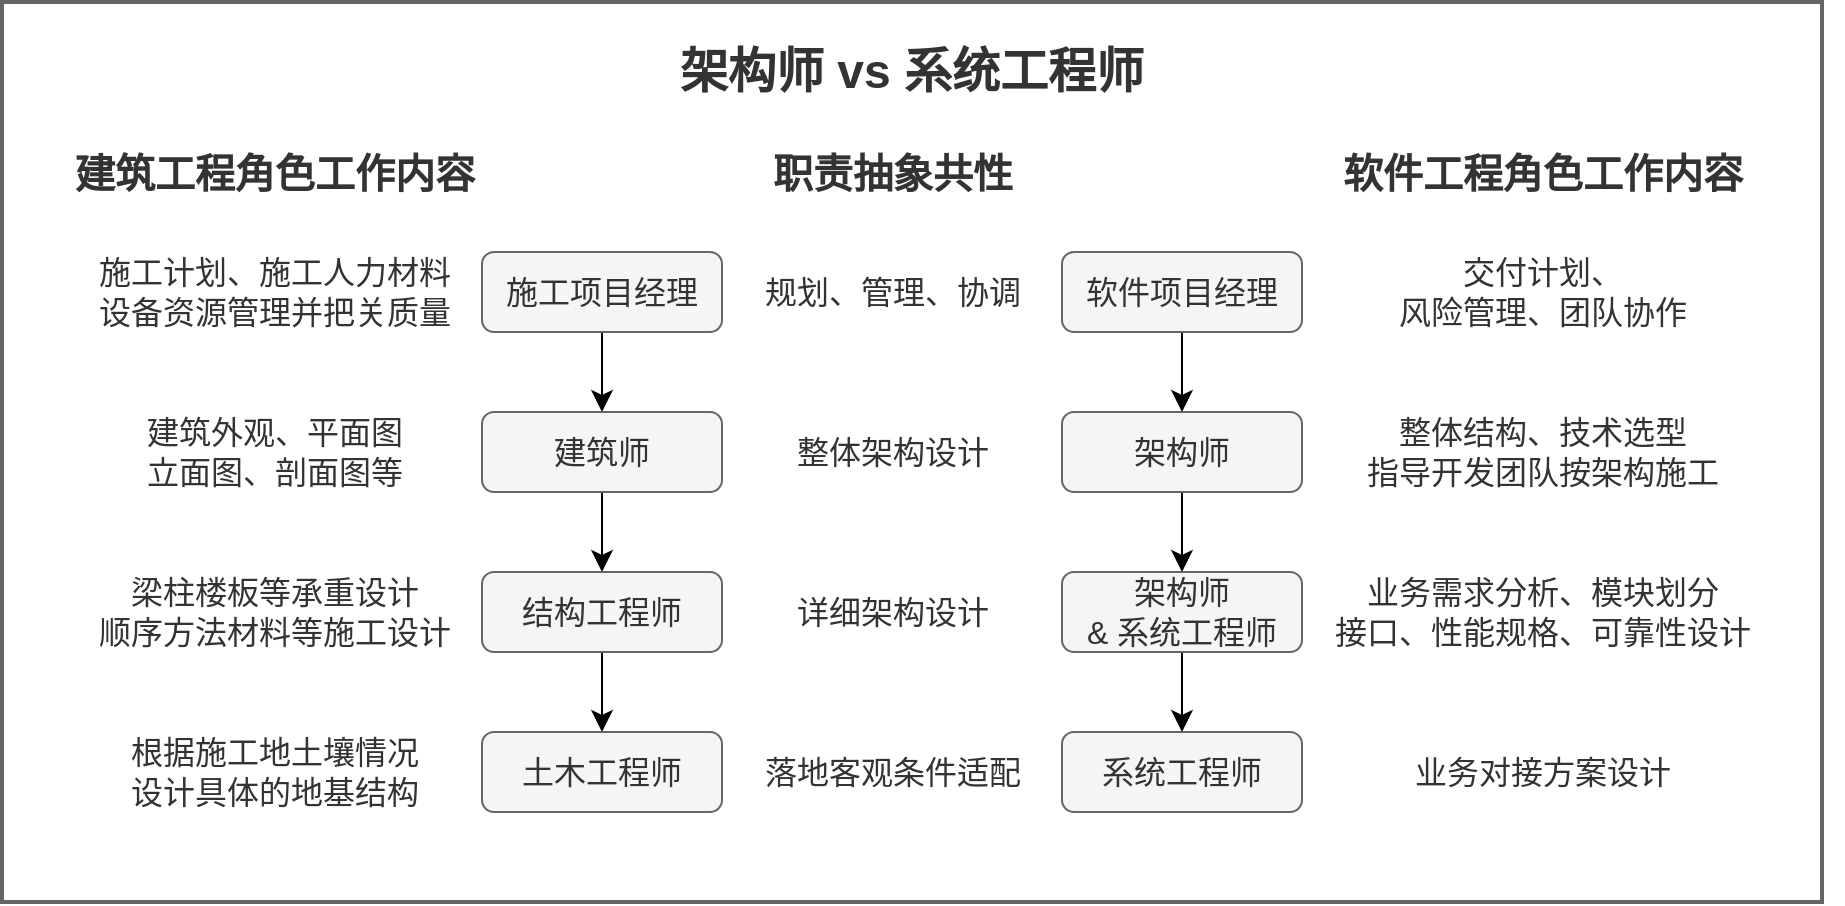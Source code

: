 <mxfile version="22.0.4" type="github">
  <diagram name="架构师vs系统工程师" id="I1Hxy5iXG8pULUePWWJP">
    <mxGraphModel dx="820" dy="1566" grid="1" gridSize="10" guides="1" tooltips="1" connect="1" arrows="1" fold="1" page="0" pageScale="1" pageWidth="827" pageHeight="1169" math="0" shadow="0">
      <root>
        <mxCell id="0" />
        <mxCell id="1" parent="0" />
        <mxCell id="bu2P-sa15e7JWWCwW76M-34" value="&lt;p style=&quot;line-height: 80%;&quot;&gt;&lt;font style=&quot;font-size: 24px;&quot;&gt;架构师 vs 系统工程师&lt;/font&gt;&lt;/p&gt;" style="whiteSpace=wrap;html=1;rounded=0;strokeColor=#666666;align=center;verticalAlign=top;fontFamily=Helvetica;fontSize=20;fontColor=#333333;fillColor=#FFFFFF;strokeWidth=2;fontStyle=1" vertex="1" parent="1">
          <mxGeometry x="-240" y="-405" width="910" height="450" as="geometry" />
        </mxCell>
        <mxCell id="bu2P-sa15e7JWWCwW76M-3" value="" style="edgeStyle=none;curved=1;orthogonalLoop=1;jettySize=auto;html=1;fontSize=12;startSize=8;endSize=8;" edge="1" parent="1" source="bu2P-sa15e7JWWCwW76M-1" target="bu2P-sa15e7JWWCwW76M-2">
          <mxGeometry relative="1" as="geometry">
            <Array as="points">
              <mxPoint x="60" y="-240" />
            </Array>
          </mxGeometry>
        </mxCell>
        <mxCell id="bu2P-sa15e7JWWCwW76M-1" value="施工项目经理" style="whiteSpace=wrap;html=1;fontSize=16;fillColor=#f5f5f5;strokeColor=#666666;rounded=1;fontColor=#333333;" vertex="1" parent="1">
          <mxGeometry y="-280" width="120" height="40" as="geometry" />
        </mxCell>
        <mxCell id="bu2P-sa15e7JWWCwW76M-7" value="" style="edgeStyle=none;curved=1;orthogonalLoop=1;jettySize=auto;html=1;fontFamily=Helvetica;fontSize=16;fontColor=#333333;startSize=8;endSize=8;" edge="1" parent="1" source="bu2P-sa15e7JWWCwW76M-2" target="bu2P-sa15e7JWWCwW76M-6">
          <mxGeometry relative="1" as="geometry" />
        </mxCell>
        <mxCell id="bu2P-sa15e7JWWCwW76M-2" value="建筑师" style="whiteSpace=wrap;html=1;fontSize=16;fillColor=#f5f5f5;strokeColor=#666666;fontColor=#333333;rounded=1;" vertex="1" parent="1">
          <mxGeometry y="-200" width="120" height="40" as="geometry" />
        </mxCell>
        <mxCell id="bu2P-sa15e7JWWCwW76M-11" value="" style="edgeStyle=none;curved=1;orthogonalLoop=1;jettySize=auto;html=1;fontFamily=Helvetica;fontSize=16;fontColor=#333333;startSize=8;endSize=8;" edge="1" parent="1" source="bu2P-sa15e7JWWCwW76M-6" target="bu2P-sa15e7JWWCwW76M-10">
          <mxGeometry relative="1" as="geometry" />
        </mxCell>
        <mxCell id="bu2P-sa15e7JWWCwW76M-6" value="结构工程师" style="whiteSpace=wrap;html=1;fontSize=16;fillColor=#f5f5f5;strokeColor=#666666;fontColor=#333333;rounded=1;" vertex="1" parent="1">
          <mxGeometry y="-120" width="120" height="40" as="geometry" />
        </mxCell>
        <mxCell id="bu2P-sa15e7JWWCwW76M-10" value="土木工程师" style="whiteSpace=wrap;html=1;fontSize=16;fillColor=#f5f5f5;strokeColor=#666666;fontColor=#333333;rounded=1;" vertex="1" parent="1">
          <mxGeometry y="-40" width="120" height="40" as="geometry" />
        </mxCell>
        <mxCell id="bu2P-sa15e7JWWCwW76M-12" value="规划、管理、协调" style="text;html=1;align=center;verticalAlign=middle;resizable=0;points=[];autosize=1;strokeColor=none;fillColor=none;fontSize=16;fontFamily=Helvetica;fontColor=#333333;" vertex="1" parent="1">
          <mxGeometry x="130" y="-275" width="150" height="30" as="geometry" />
        </mxCell>
        <mxCell id="bu2P-sa15e7JWWCwW76M-15" value="" style="edgeStyle=none;curved=1;orthogonalLoop=1;jettySize=auto;html=1;fontFamily=Helvetica;fontSize=16;fontColor=#333333;startSize=8;endSize=8;" edge="1" parent="1" source="bu2P-sa15e7JWWCwW76M-13" target="bu2P-sa15e7JWWCwW76M-14">
          <mxGeometry relative="1" as="geometry" />
        </mxCell>
        <mxCell id="bu2P-sa15e7JWWCwW76M-17" value="" style="edgeStyle=none;curved=1;orthogonalLoop=1;jettySize=auto;html=1;fontFamily=Helvetica;fontSize=16;fontColor=#333333;startSize=8;endSize=8;" edge="1" parent="1" source="bu2P-sa15e7JWWCwW76M-14" target="bu2P-sa15e7JWWCwW76M-16">
          <mxGeometry relative="1" as="geometry" />
        </mxCell>
        <mxCell id="bu2P-sa15e7JWWCwW76M-14" value="架构师" style="whiteSpace=wrap;html=1;fontSize=16;fillColor=#f5f5f5;strokeColor=#666666;fontColor=#333333;rounded=1;" vertex="1" parent="1">
          <mxGeometry x="290" y="-200" width="120" height="40" as="geometry" />
        </mxCell>
        <mxCell id="bu2P-sa15e7JWWCwW76M-19" value="" style="edgeStyle=none;curved=1;orthogonalLoop=1;jettySize=auto;html=1;fontFamily=Helvetica;fontSize=16;fontColor=#333333;startSize=8;endSize=8;" edge="1" parent="1" source="bu2P-sa15e7JWWCwW76M-16" target="bu2P-sa15e7JWWCwW76M-18">
          <mxGeometry relative="1" as="geometry" />
        </mxCell>
        <mxCell id="bu2P-sa15e7JWWCwW76M-16" value="架构师&lt;br&gt;&amp;amp; 系统工程师" style="whiteSpace=wrap;html=1;fontSize=16;fillColor=#f5f5f5;strokeColor=#666666;fontColor=#333333;rounded=1;" vertex="1" parent="1">
          <mxGeometry x="290" y="-120" width="120" height="40" as="geometry" />
        </mxCell>
        <mxCell id="bu2P-sa15e7JWWCwW76M-18" value="系统工程师" style="whiteSpace=wrap;html=1;fontSize=16;fillColor=#f5f5f5;strokeColor=#666666;fontColor=#333333;rounded=1;" vertex="1" parent="1">
          <mxGeometry x="290" y="-40" width="120" height="40" as="geometry" />
        </mxCell>
        <mxCell id="bu2P-sa15e7JWWCwW76M-13" value="软件项目经理" style="whiteSpace=wrap;html=1;rounded=1;strokeColor=#666666;align=center;verticalAlign=middle;fontFamily=Helvetica;fontSize=16;fontColor=#333333;fillColor=#f5f5f5;" vertex="1" parent="1">
          <mxGeometry x="290" y="-280" width="120" height="40" as="geometry" />
        </mxCell>
        <mxCell id="bu2P-sa15e7JWWCwW76M-20" value="整体架构设计" style="text;html=1;align=center;verticalAlign=middle;resizable=0;points=[];autosize=1;strokeColor=none;fillColor=none;fontSize=16;fontFamily=Helvetica;fontColor=#333333;" vertex="1" parent="1">
          <mxGeometry x="145" y="-195" width="120" height="30" as="geometry" />
        </mxCell>
        <mxCell id="bu2P-sa15e7JWWCwW76M-21" value="详细架构设计" style="text;html=1;align=center;verticalAlign=middle;resizable=0;points=[];autosize=1;strokeColor=none;fillColor=none;fontSize=16;fontFamily=Helvetica;fontColor=#333333;" vertex="1" parent="1">
          <mxGeometry x="145" y="-115" width="120" height="30" as="geometry" />
        </mxCell>
        <mxCell id="bu2P-sa15e7JWWCwW76M-22" value="职责抽象共性" style="text;html=1;align=center;verticalAlign=middle;resizable=0;points=[];autosize=1;strokeColor=none;fillColor=none;fontSize=20;fontFamily=Helvetica;fontColor=#333333;fontStyle=1" vertex="1" parent="1">
          <mxGeometry x="135" y="-340" width="140" height="40" as="geometry" />
        </mxCell>
        <mxCell id="bu2P-sa15e7JWWCwW76M-23" value="建筑工程角色工作内容" style="text;html=1;align=center;verticalAlign=middle;resizable=0;points=[];autosize=1;strokeColor=none;fillColor=none;fontSize=20;fontFamily=Helvetica;fontColor=#333333;fontStyle=1" vertex="1" parent="1">
          <mxGeometry x="-214" y="-340" width="220" height="40" as="geometry" />
        </mxCell>
        <mxCell id="bu2P-sa15e7JWWCwW76M-24" value="建筑外观、平面图&lt;br&gt;立面图、剖面图等" style="text;html=1;align=center;verticalAlign=middle;resizable=0;points=[];autosize=1;strokeColor=none;fillColor=none;fontSize=16;fontFamily=Helvetica;fontColor=#333333;" vertex="1" parent="1">
          <mxGeometry x="-179" y="-205" width="150" height="50" as="geometry" />
        </mxCell>
        <mxCell id="bu2P-sa15e7JWWCwW76M-25" value="施工计划、施工人力材料&lt;br&gt;设备资源管理并把关质量" style="text;html=1;align=center;verticalAlign=middle;resizable=0;points=[];autosize=1;strokeColor=none;fillColor=none;fontSize=16;fontFamily=Helvetica;fontColor=#333333;" vertex="1" parent="1">
          <mxGeometry x="-204" y="-285" width="200" height="50" as="geometry" />
        </mxCell>
        <mxCell id="bu2P-sa15e7JWWCwW76M-26" value="梁柱楼板等承重设计&lt;br&gt;顺序方法材料等施工设计" style="text;html=1;align=center;verticalAlign=middle;resizable=0;points=[];autosize=1;strokeColor=none;fillColor=none;fontSize=16;fontFamily=Helvetica;fontColor=#333333;" vertex="1" parent="1">
          <mxGeometry x="-204" y="-125" width="200" height="50" as="geometry" />
        </mxCell>
        <mxCell id="bu2P-sa15e7JWWCwW76M-27" value="根据施工地土壤情况&lt;br&gt;设计具体的地基结构" style="text;html=1;align=center;verticalAlign=middle;resizable=0;points=[];autosize=1;strokeColor=none;fillColor=none;fontSize=16;fontFamily=Helvetica;fontColor=#333333;" vertex="1" parent="1">
          <mxGeometry x="-189" y="-45" width="170" height="50" as="geometry" />
        </mxCell>
        <mxCell id="bu2P-sa15e7JWWCwW76M-28" value="落地客观条件适配" style="text;html=1;align=center;verticalAlign=middle;resizable=0;points=[];autosize=1;strokeColor=none;fillColor=none;fontSize=16;fontFamily=Helvetica;fontColor=#333333;" vertex="1" parent="1">
          <mxGeometry x="130" y="-35" width="150" height="30" as="geometry" />
        </mxCell>
        <mxCell id="bu2P-sa15e7JWWCwW76M-29" value="软件工程角色工作内容" style="text;html=1;align=center;verticalAlign=middle;resizable=0;points=[];autosize=1;strokeColor=none;fillColor=none;fontSize=20;fontFamily=Helvetica;fontColor=#333333;fontStyle=1" vertex="1" parent="1">
          <mxGeometry x="420" y="-340" width="220" height="40" as="geometry" />
        </mxCell>
        <mxCell id="bu2P-sa15e7JWWCwW76M-30" value="交付计划、&lt;br&gt;风险管理、团队协作" style="text;html=1;align=center;verticalAlign=middle;resizable=0;points=[];autosize=1;strokeColor=none;fillColor=none;fontSize=16;fontFamily=Helvetica;fontColor=#333333;" vertex="1" parent="1">
          <mxGeometry x="445" y="-285" width="170" height="50" as="geometry" />
        </mxCell>
        <mxCell id="bu2P-sa15e7JWWCwW76M-31" value="整体结构、技术选型&lt;br&gt;指导开发团队按架构施工" style="text;html=1;align=center;verticalAlign=middle;resizable=0;points=[];autosize=1;strokeColor=none;fillColor=none;fontSize=16;fontFamily=Helvetica;fontColor=#333333;" vertex="1" parent="1">
          <mxGeometry x="430" y="-205" width="200" height="50" as="geometry" />
        </mxCell>
        <mxCell id="bu2P-sa15e7JWWCwW76M-32" value="业务需求分析、模块划分&lt;br&gt;接口、性能规格、可靠性设计" style="text;html=1;align=center;verticalAlign=middle;resizable=0;points=[];autosize=1;strokeColor=none;fillColor=none;fontSize=16;fontFamily=Helvetica;fontColor=#333333;" vertex="1" parent="1">
          <mxGeometry x="415" y="-125" width="230" height="50" as="geometry" />
        </mxCell>
        <mxCell id="bu2P-sa15e7JWWCwW76M-33" value="业务对接方案设计" style="text;html=1;align=center;verticalAlign=middle;resizable=0;points=[];autosize=1;strokeColor=none;fillColor=none;fontSize=16;fontFamily=Helvetica;fontColor=#333333;" vertex="1" parent="1">
          <mxGeometry x="455" y="-35" width="150" height="30" as="geometry" />
        </mxCell>
        <mxCell id="bu2P-sa15e7JWWCwW76M-35" style="edgeStyle=none;curved=1;orthogonalLoop=1;jettySize=auto;html=1;entryX=1;entryY=0.5;entryDx=0;entryDy=0;fontFamily=Helvetica;fontSize=16;fontColor=#333333;startSize=8;endSize=8;" edge="1" parent="1" source="bu2P-sa15e7JWWCwW76M-34" target="bu2P-sa15e7JWWCwW76M-34">
          <mxGeometry relative="1" as="geometry" />
        </mxCell>
      </root>
    </mxGraphModel>
  </diagram>
</mxfile>

